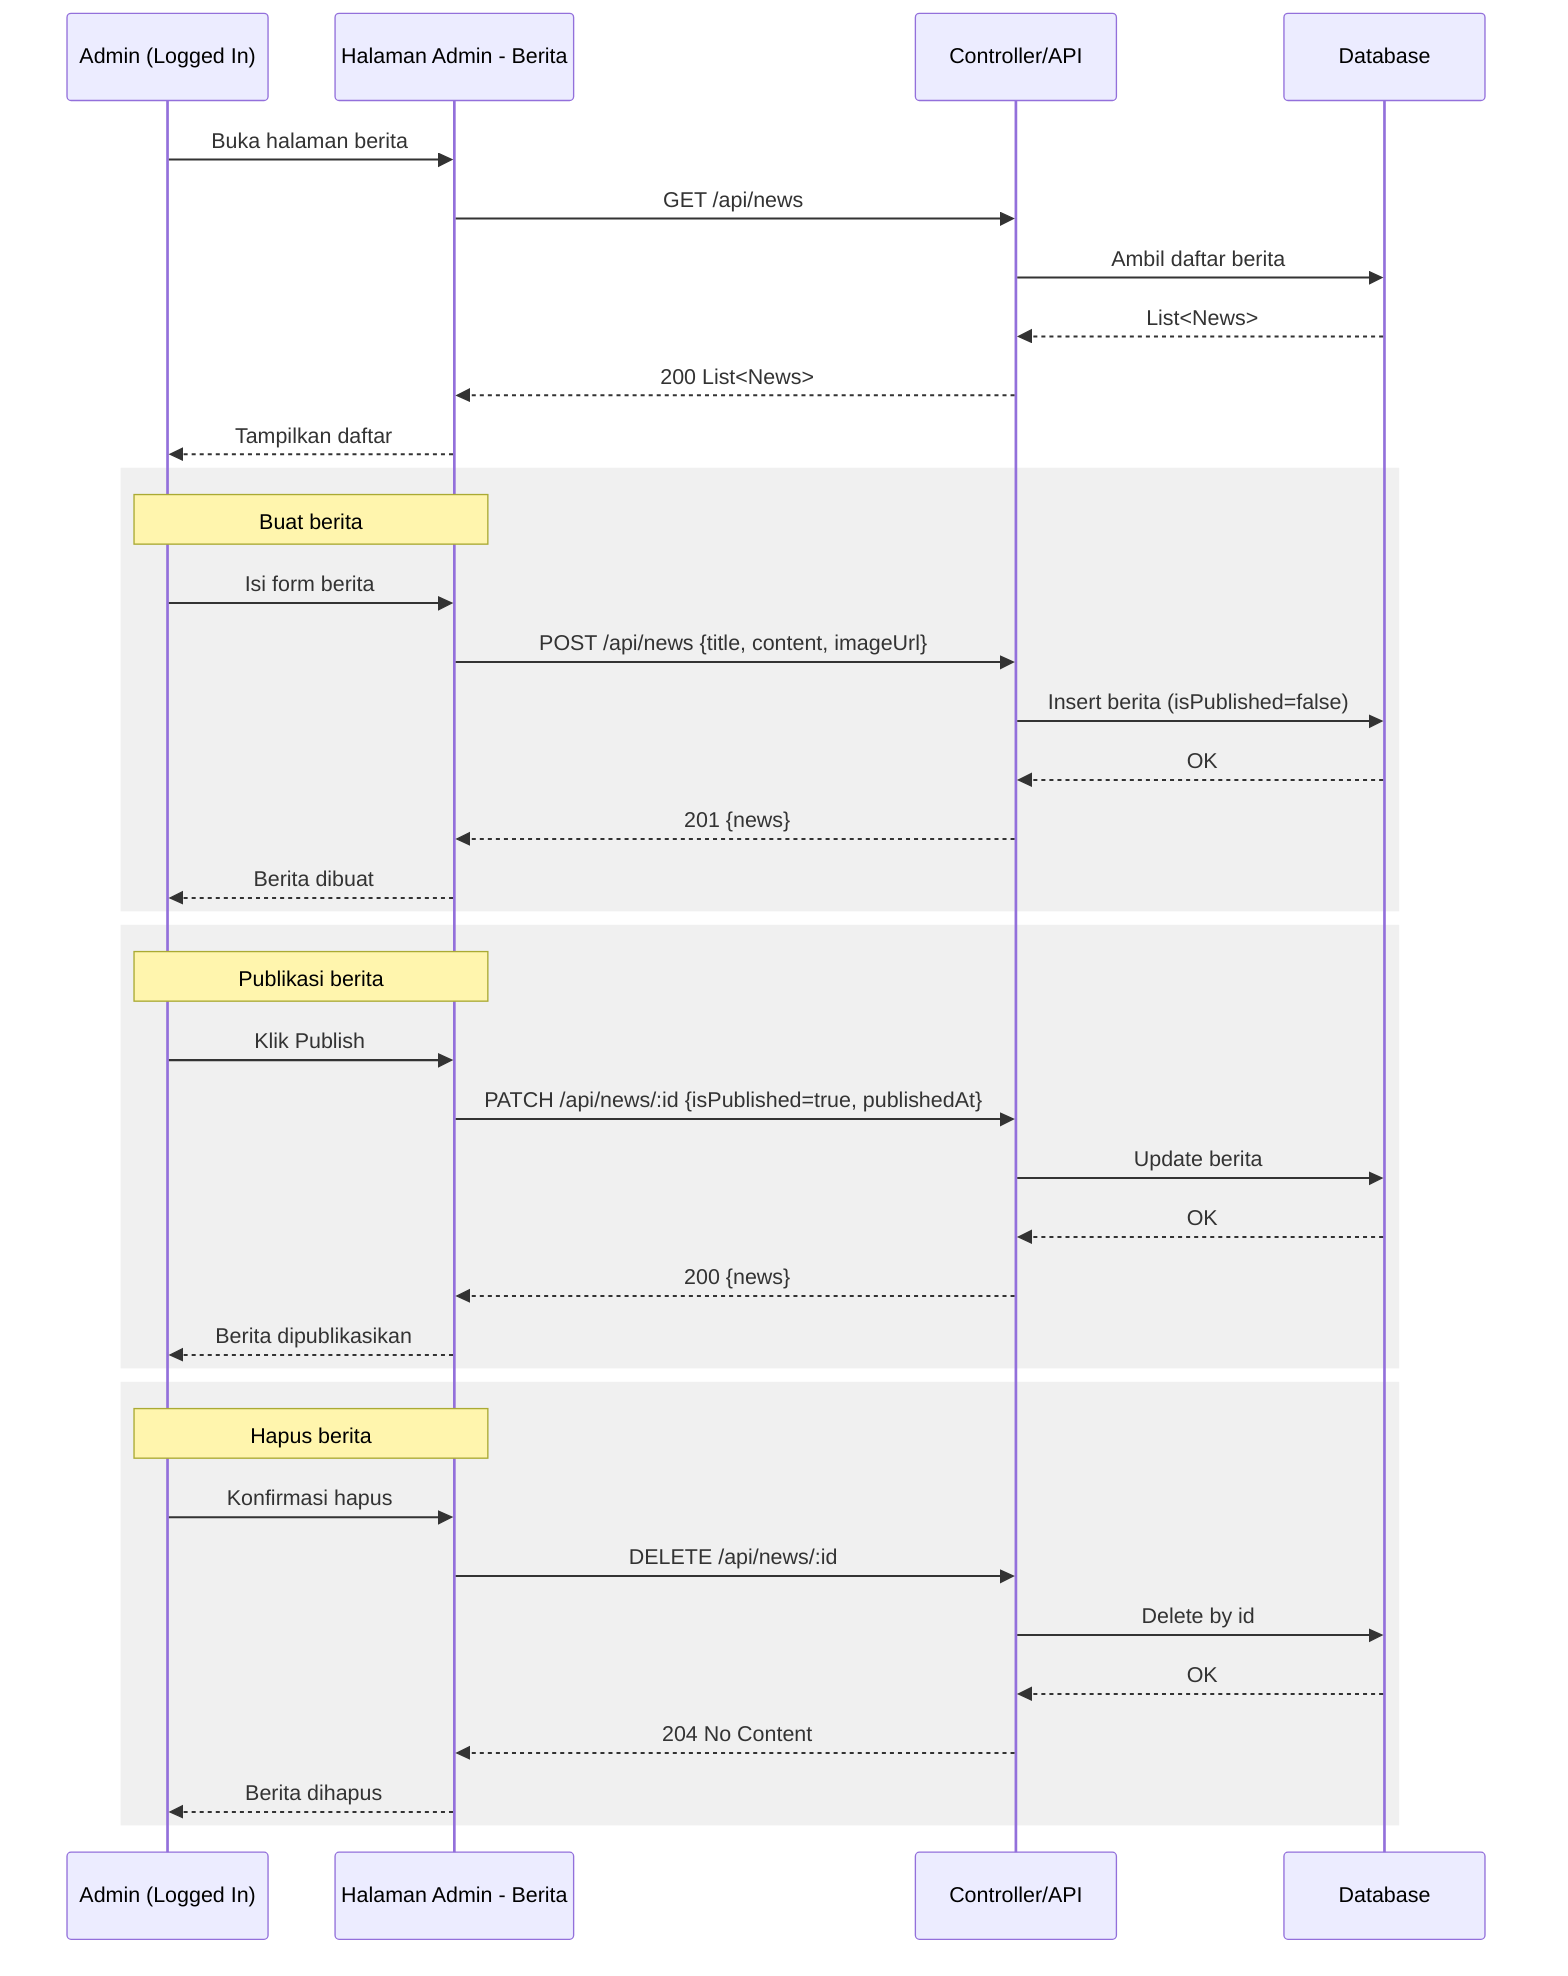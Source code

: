 sequenceDiagram
  participant A as Admin (Logged In)
  participant UI as Halaman Admin - Berita
  participant API as Controller/API
  participant DB as Database

  A->>UI: Buka halaman berita
  UI->>API: GET /api/news
  API->>DB: Ambil daftar berita
  DB-->>API: List<News>
  API-->>UI: 200 List<News>
  UI-->>A: Tampilkan daftar

  rect rgb(240,240,240)
    note over A,UI: Buat berita
    A->>UI: Isi form berita
    UI->>API: POST /api/news {title, content, imageUrl}
    API->>DB: Insert berita (isPublished=false)
    DB-->>API: OK
    API-->>UI: 201 {news}
    UI-->>A: Berita dibuat
  end

  rect rgb(240,240,240)
    note over A,UI: Publikasi berita
    A->>UI: Klik Publish
    UI->>API: PATCH /api/news/:id {isPublished=true, publishedAt}
    API->>DB: Update berita
    DB-->>API: OK
    API-->>UI: 200 {news}
    UI-->>A: Berita dipublikasikan
  end

  rect rgb(240,240,240)
    note over A,UI: Hapus berita
    A->>UI: Konfirmasi hapus
    UI->>API: DELETE /api/news/:id
    API->>DB: Delete by id
    DB-->>API: OK
    API-->>UI: 204 No Content
    UI-->>A: Berita dihapus
  end